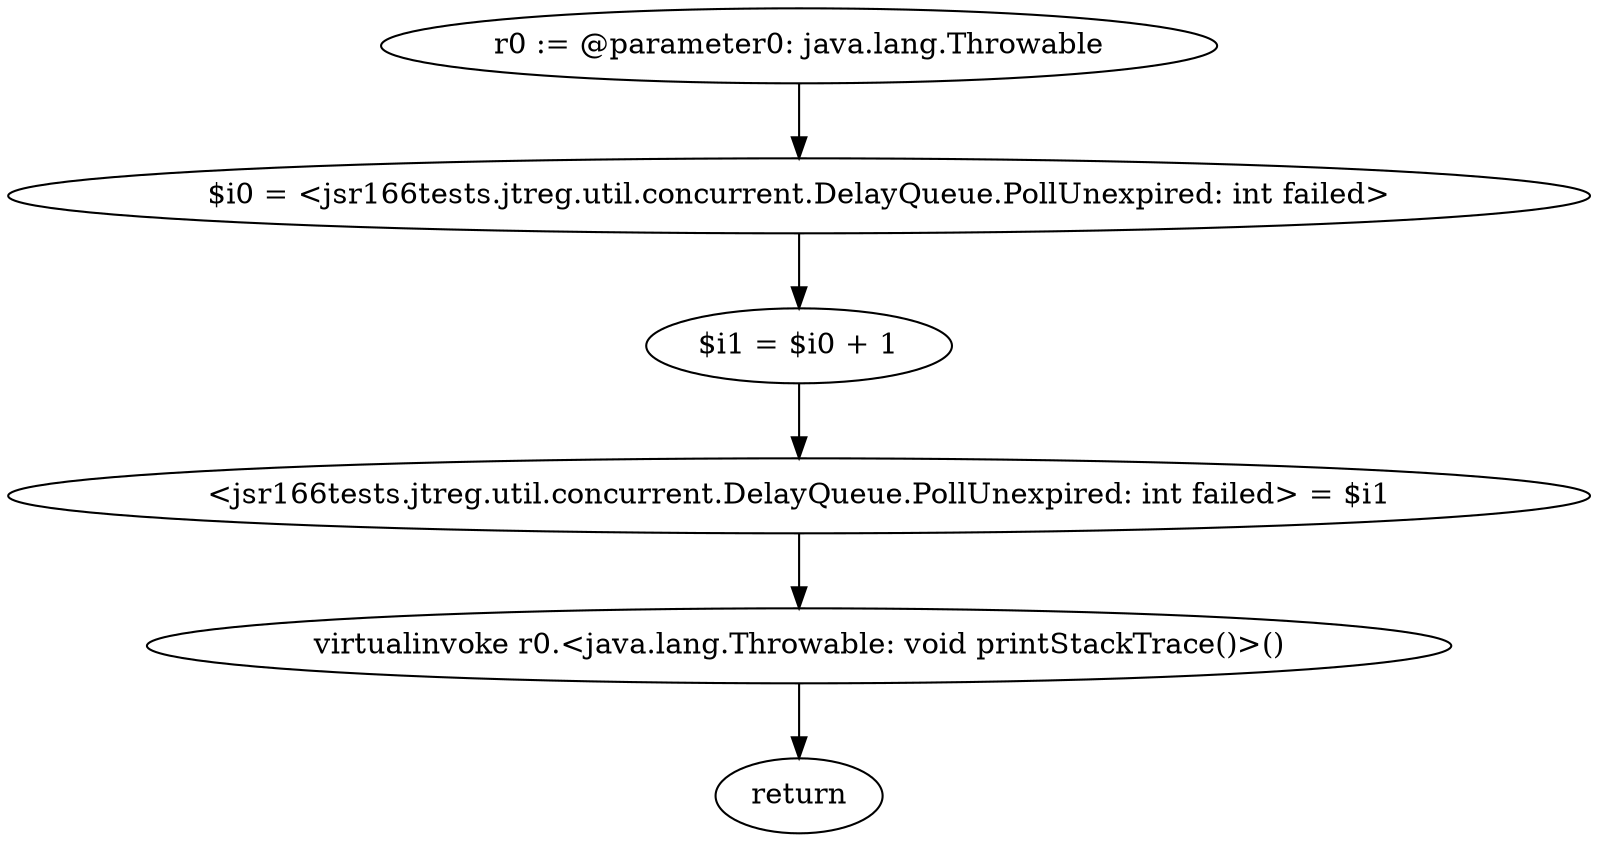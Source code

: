 digraph "unitGraph" {
    "r0 := @parameter0: java.lang.Throwable"
    "$i0 = <jsr166tests.jtreg.util.concurrent.DelayQueue.PollUnexpired: int failed>"
    "$i1 = $i0 + 1"
    "<jsr166tests.jtreg.util.concurrent.DelayQueue.PollUnexpired: int failed> = $i1"
    "virtualinvoke r0.<java.lang.Throwable: void printStackTrace()>()"
    "return"
    "r0 := @parameter0: java.lang.Throwable"->"$i0 = <jsr166tests.jtreg.util.concurrent.DelayQueue.PollUnexpired: int failed>";
    "$i0 = <jsr166tests.jtreg.util.concurrent.DelayQueue.PollUnexpired: int failed>"->"$i1 = $i0 + 1";
    "$i1 = $i0 + 1"->"<jsr166tests.jtreg.util.concurrent.DelayQueue.PollUnexpired: int failed> = $i1";
    "<jsr166tests.jtreg.util.concurrent.DelayQueue.PollUnexpired: int failed> = $i1"->"virtualinvoke r0.<java.lang.Throwable: void printStackTrace()>()";
    "virtualinvoke r0.<java.lang.Throwable: void printStackTrace()>()"->"return";
}
